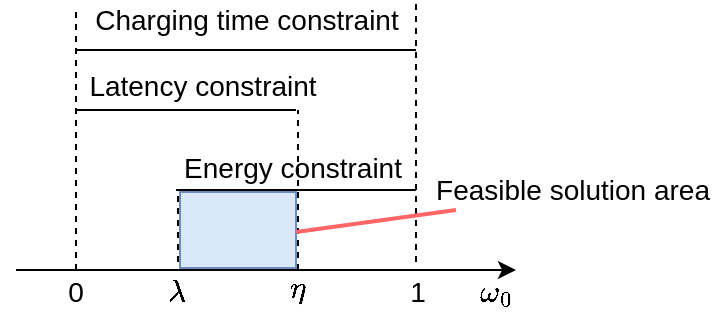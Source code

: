 <mxfile version="16.2.7" type="github">
  <diagram id="n2OYC5LQOtsgvxPAddhD" name="第 1 页">
    <mxGraphModel dx="1038" dy="667" grid="1" gridSize="10" guides="1" tooltips="1" connect="1" arrows="1" fold="1" page="1" pageScale="1" pageWidth="827" pageHeight="1169" math="1" shadow="0">
      <root>
        <mxCell id="0" />
        <mxCell id="1" parent="0" />
        <mxCell id="KVpj3WEin9Y6bcMQxTFN-1" value="" style="endArrow=classic;html=1;rounded=0;" edge="1" parent="1">
          <mxGeometry width="50" height="50" relative="1" as="geometry">
            <mxPoint x="350" y="360" as="sourcePoint" />
            <mxPoint x="600" y="360" as="targetPoint" />
          </mxGeometry>
        </mxCell>
        <mxCell id="KVpj3WEin9Y6bcMQxTFN-2" value="" style="endArrow=none;dashed=1;html=1;rounded=0;" edge="1" parent="1">
          <mxGeometry width="50" height="50" relative="1" as="geometry">
            <mxPoint x="380" y="360" as="sourcePoint" />
            <mxPoint x="380" y="230" as="targetPoint" />
            <Array as="points">
              <mxPoint x="380" y="290" />
            </Array>
          </mxGeometry>
        </mxCell>
        <mxCell id="KVpj3WEin9Y6bcMQxTFN-3" value="" style="endArrow=none;dashed=1;html=1;rounded=0;" edge="1" parent="1">
          <mxGeometry width="50" height="50" relative="1" as="geometry">
            <mxPoint x="550" y="356" as="sourcePoint" />
            <mxPoint x="550" y="226" as="targetPoint" />
            <Array as="points">
              <mxPoint x="550" y="286" />
            </Array>
          </mxGeometry>
        </mxCell>
        <mxCell id="KVpj3WEin9Y6bcMQxTFN-4" value="&lt;font style=&quot;font-size: 14px&quot;&gt;0&lt;/font&gt;" style="text;html=1;strokeColor=none;fillColor=none;align=center;verticalAlign=middle;whiteSpace=wrap;rounded=0;" vertex="1" parent="1">
          <mxGeometry x="350" y="356" width="60" height="30" as="geometry" />
        </mxCell>
        <mxCell id="KVpj3WEin9Y6bcMQxTFN-6" value="$$\lambda$$" style="text;html=1;strokeColor=none;fillColor=none;align=center;verticalAlign=middle;whiteSpace=wrap;rounded=0;fontSize=13;" vertex="1" parent="1">
          <mxGeometry x="401" y="356" width="60" height="30" as="geometry" />
        </mxCell>
        <mxCell id="KVpj3WEin9Y6bcMQxTFN-7" value="$$\eta$$" style="text;html=1;strokeColor=none;fillColor=none;align=center;verticalAlign=middle;whiteSpace=wrap;rounded=0;fontSize=13;" vertex="1" parent="1">
          <mxGeometry x="461" y="354" width="60" height="30" as="geometry" />
        </mxCell>
        <mxCell id="KVpj3WEin9Y6bcMQxTFN-8" value="&lt;font style=&quot;font-size: 14px&quot;&gt;1&lt;/font&gt;" style="text;html=1;strokeColor=none;fillColor=none;align=center;verticalAlign=middle;whiteSpace=wrap;rounded=0;fontSize=13;" vertex="1" parent="1">
          <mxGeometry x="521" y="356" width="60" height="30" as="geometry" />
        </mxCell>
        <mxCell id="KVpj3WEin9Y6bcMQxTFN-12" value="$$ω_{0}$$" style="text;html=1;strokeColor=none;fillColor=none;align=center;verticalAlign=middle;whiteSpace=wrap;rounded=0;fontSize=13;" vertex="1" parent="1">
          <mxGeometry x="560" y="356" width="60" height="30" as="geometry" />
        </mxCell>
        <mxCell id="KVpj3WEin9Y6bcMQxTFN-13" value="" style="endArrow=none;html=1;rounded=0;fontSize=14;" edge="1" parent="1">
          <mxGeometry width="50" height="50" relative="1" as="geometry">
            <mxPoint x="380" y="250" as="sourcePoint" />
            <mxPoint x="550" y="250" as="targetPoint" />
          </mxGeometry>
        </mxCell>
        <mxCell id="KVpj3WEin9Y6bcMQxTFN-14" value="Charging time constraint" style="edgeLabel;html=1;align=center;verticalAlign=bottom;resizable=0;points=[];fontSize=14;horizontal=1;labelPosition=center;verticalLabelPosition=top;" vertex="1" connectable="0" parent="KVpj3WEin9Y6bcMQxTFN-13">
          <mxGeometry x="-0.187" y="-2" relative="1" as="geometry">
            <mxPoint x="16" y="-7" as="offset" />
          </mxGeometry>
        </mxCell>
        <mxCell id="KVpj3WEin9Y6bcMQxTFN-15" value="" style="endArrow=none;html=1;rounded=0;fontSize=14;" edge="1" parent="1">
          <mxGeometry width="50" height="50" relative="1" as="geometry">
            <mxPoint x="380" y="280" as="sourcePoint" />
            <mxPoint x="490" y="280" as="targetPoint" />
          </mxGeometry>
        </mxCell>
        <mxCell id="KVpj3WEin9Y6bcMQxTFN-17" value="Latency constraint" style="edgeLabel;html=1;align=center;verticalAlign=middle;resizable=0;points=[];fontSize=14;" vertex="1" connectable="0" parent="KVpj3WEin9Y6bcMQxTFN-15">
          <mxGeometry x="-0.304" relative="1" as="geometry">
            <mxPoint x="24" y="-12" as="offset" />
          </mxGeometry>
        </mxCell>
        <mxCell id="KVpj3WEin9Y6bcMQxTFN-18" value="" style="endArrow=none;html=1;rounded=0;fontSize=14;" edge="1" parent="1">
          <mxGeometry width="50" height="50" relative="1" as="geometry">
            <mxPoint x="430" y="320" as="sourcePoint" />
            <mxPoint x="550" y="320" as="targetPoint" />
          </mxGeometry>
        </mxCell>
        <mxCell id="KVpj3WEin9Y6bcMQxTFN-19" value="Energy constraint" style="edgeLabel;html=1;align=center;verticalAlign=middle;resizable=0;points=[];fontSize=14;" vertex="1" connectable="0" parent="KVpj3WEin9Y6bcMQxTFN-18">
          <mxGeometry x="-0.187" y="-1" relative="1" as="geometry">
            <mxPoint x="9" y="-12" as="offset" />
          </mxGeometry>
        </mxCell>
        <mxCell id="KVpj3WEin9Y6bcMQxTFN-20" value="" style="endArrow=none;dashed=1;html=1;rounded=0;fontSize=14;exitX=0.5;exitY=0;exitDx=0;exitDy=0;" edge="1" parent="1" source="KVpj3WEin9Y6bcMQxTFN-6">
          <mxGeometry width="50" height="50" relative="1" as="geometry">
            <mxPoint x="390" y="370" as="sourcePoint" />
            <mxPoint x="431" y="320" as="targetPoint" />
          </mxGeometry>
        </mxCell>
        <mxCell id="KVpj3WEin9Y6bcMQxTFN-21" value="" style="endArrow=none;dashed=1;html=1;rounded=0;fontSize=14;" edge="1" parent="1">
          <mxGeometry width="50" height="50" relative="1" as="geometry">
            <mxPoint x="491" y="360" as="sourcePoint" />
            <mxPoint x="491" y="280" as="targetPoint" />
          </mxGeometry>
        </mxCell>
        <mxCell id="KVpj3WEin9Y6bcMQxTFN-23" value="" style="rounded=0;whiteSpace=wrap;html=1;fontSize=14;fillColor=#dae8fc;strokeColor=#6c8ebf;" vertex="1" parent="1">
          <mxGeometry x="432" y="321" width="58" height="38" as="geometry" />
        </mxCell>
        <mxCell id="KVpj3WEin9Y6bcMQxTFN-24" value="" style="endArrow=none;html=1;rounded=1;fontSize=14;strokeColor=#FF6666;strokeWidth=2;exitX=1;exitY=0.5;exitDx=0;exitDy=0;" edge="1" parent="1">
          <mxGeometry width="50" height="50" relative="1" as="geometry">
            <mxPoint x="490" y="341" as="sourcePoint" />
            <mxPoint x="570" y="330" as="targetPoint" />
          </mxGeometry>
        </mxCell>
        <mxCell id="KVpj3WEin9Y6bcMQxTFN-25" value="Feasible solution area" style="edgeLabel;html=1;align=center;verticalAlign=middle;resizable=0;points=[];fontSize=14;" vertex="1" connectable="0" parent="KVpj3WEin9Y6bcMQxTFN-24">
          <mxGeometry x="0.473" y="1" relative="1" as="geometry">
            <mxPoint x="79" y="-12" as="offset" />
          </mxGeometry>
        </mxCell>
      </root>
    </mxGraphModel>
  </diagram>
</mxfile>
